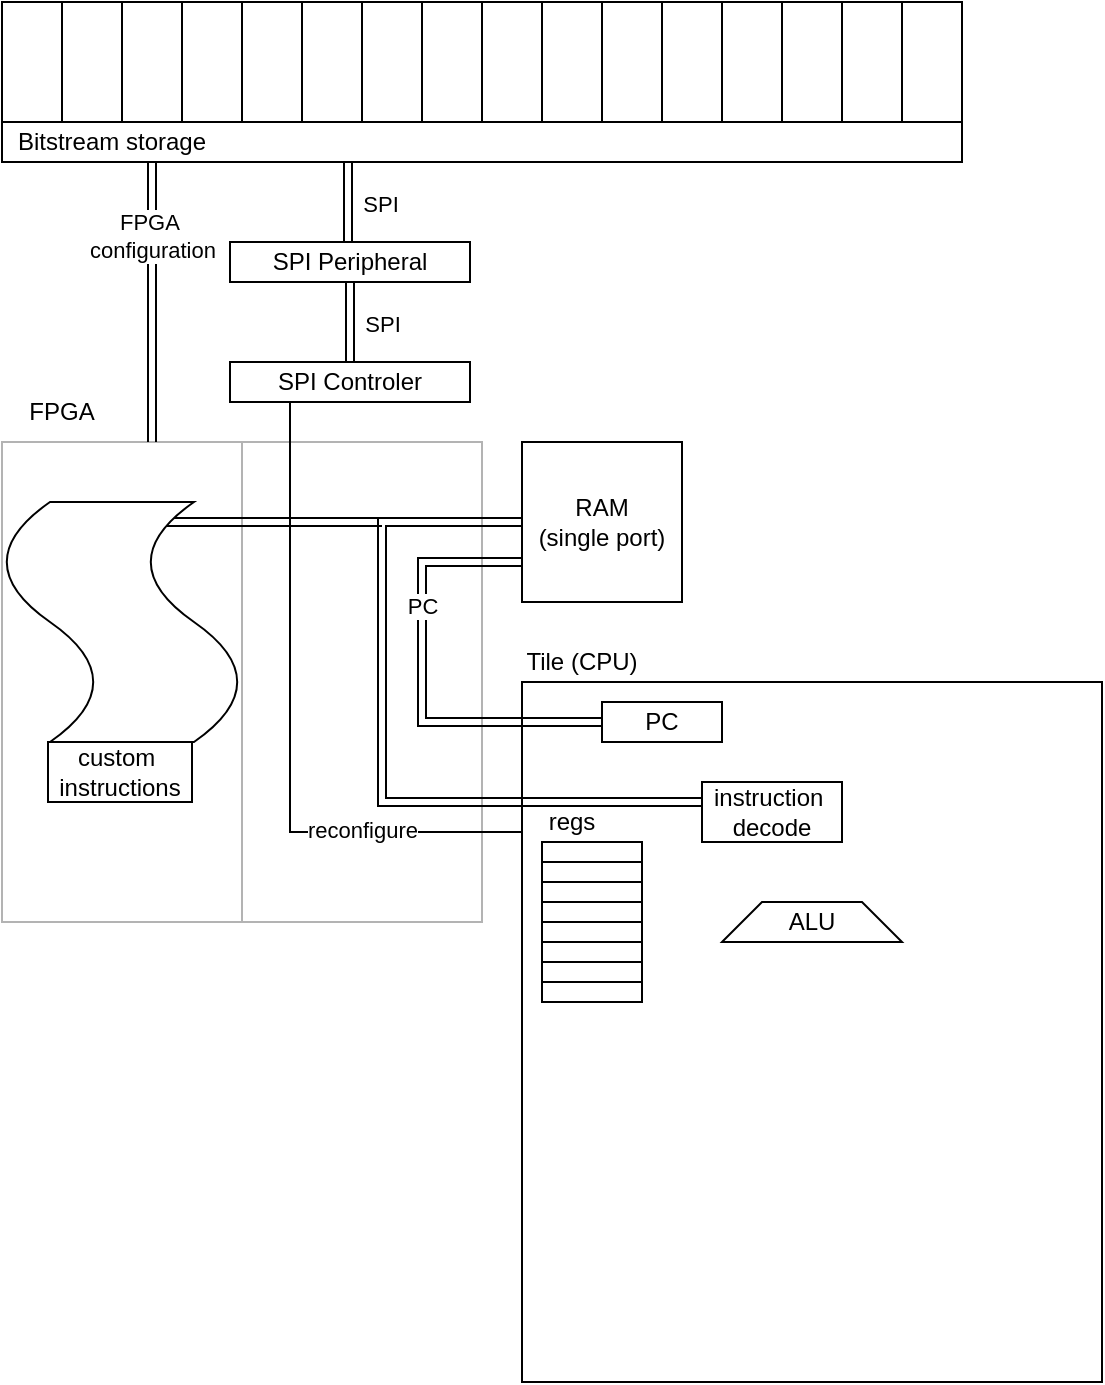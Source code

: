 <mxfile version="28.0.6" pages="2">
  <diagram name="Seite-1" id="oJpWy25tFQ_xTXEzw57-">
    <mxGraphModel dx="946" dy="679" grid="1" gridSize="10" guides="1" tooltips="1" connect="1" arrows="1" fold="1" page="1" pageScale="1" pageWidth="827" pageHeight="1169" math="0" shadow="0">
      <root>
        <mxCell id="0" />
        <mxCell id="1" parent="0" />
        <mxCell id="8RRBLdp_uV9ntfK7UGuj-2" value="" style="rounded=0;whiteSpace=wrap;html=1;strokeColor=#B3B3B3;fillColor=none;" parent="1" vertex="1">
          <mxGeometry x="240" y="240" width="120" height="240" as="geometry" />
        </mxCell>
        <mxCell id="8RRBLdp_uV9ntfK7UGuj-5" value="" style="rounded=0;whiteSpace=wrap;html=1;strokeColor=#B3B3B3;fillColor=none;" parent="1" vertex="1">
          <mxGeometry x="360" y="240" width="120" height="240" as="geometry" />
        </mxCell>
        <mxCell id="8RRBLdp_uV9ntfK7UGuj-6" value="FPGA" style="text;html=1;align=center;verticalAlign=middle;whiteSpace=wrap;rounded=0;" parent="1" vertex="1">
          <mxGeometry x="240" y="210" width="60" height="30" as="geometry" />
        </mxCell>
        <mxCell id="8RRBLdp_uV9ntfK7UGuj-30" value="RAM&lt;div&gt;(single port)&lt;/div&gt;" style="whiteSpace=wrap;html=1;aspect=fixed;" parent="1" vertex="1">
          <mxGeometry x="500" y="240" width="80" height="80" as="geometry" />
        </mxCell>
        <mxCell id="8RRBLdp_uV9ntfK7UGuj-33" value="" style="endArrow=classic;startArrow=classic;html=1;rounded=0;entryX=0;entryY=0.75;entryDx=0;entryDy=0;exitX=0;exitY=0.5;exitDx=0;exitDy=0;shape=link;" parent="1" source="8RRBLdp_uV9ntfK7UGuj-83" target="8RRBLdp_uV9ntfK7UGuj-30" edge="1">
          <mxGeometry width="50" height="50" relative="1" as="geometry">
            <mxPoint x="500" y="405" as="sourcePoint" />
            <mxPoint x="440" y="330" as="targetPoint" />
            <Array as="points">
              <mxPoint x="450" y="380" />
              <mxPoint x="450" y="300" />
            </Array>
          </mxGeometry>
        </mxCell>
        <mxCell id="8RRBLdp_uV9ntfK7UGuj-34" value="PC" style="edgeLabel;html=1;align=center;verticalAlign=middle;resizable=0;points=[];" parent="8RRBLdp_uV9ntfK7UGuj-33" vertex="1" connectable="0">
          <mxGeometry x="-0.043" relative="1" as="geometry">
            <mxPoint y="-43" as="offset" />
          </mxGeometry>
        </mxCell>
        <mxCell id="8RRBLdp_uV9ntfK7UGuj-35" value="SPI Controler" style="rounded=0;whiteSpace=wrap;html=1;" parent="1" vertex="1">
          <mxGeometry x="354" y="200" width="120" height="20" as="geometry" />
        </mxCell>
        <mxCell id="8RRBLdp_uV9ntfK7UGuj-36" value="" style="endArrow=none;html=1;rounded=0;exitX=0;exitY=0.75;exitDx=0;exitDy=0;entryX=0.25;entryY=1;entryDx=0;entryDy=0;" parent="1" target="8RRBLdp_uV9ntfK7UGuj-35" edge="1">
          <mxGeometry width="50" height="50" relative="1" as="geometry">
            <mxPoint x="500" y="435" as="sourcePoint" />
            <mxPoint x="490" y="300" as="targetPoint" />
            <Array as="points">
              <mxPoint x="384" y="435" />
            </Array>
          </mxGeometry>
        </mxCell>
        <mxCell id="8RRBLdp_uV9ntfK7UGuj-37" value="reconfigure" style="edgeLabel;html=1;align=center;verticalAlign=middle;resizable=0;points=[];" parent="8RRBLdp_uV9ntfK7UGuj-36" vertex="1" connectable="0">
          <mxGeometry x="-0.466" y="-1" relative="1" as="geometry">
            <mxPoint x="8" as="offset" />
          </mxGeometry>
        </mxCell>
        <mxCell id="8RRBLdp_uV9ntfK7UGuj-38" value="" style="endArrow=none;html=1;rounded=0;entryX=0;entryY=0.5;entryDx=0;entryDy=0;shape=link;" parent="1" target="8RRBLdp_uV9ntfK7UGuj-30" edge="1">
          <mxGeometry width="50" height="50" relative="1" as="geometry">
            <mxPoint x="590" y="420" as="sourcePoint" />
            <mxPoint x="490" y="300" as="targetPoint" />
            <Array as="points">
              <mxPoint x="430" y="420" />
              <mxPoint x="430" y="280" />
            </Array>
          </mxGeometry>
        </mxCell>
        <mxCell id="8RRBLdp_uV9ntfK7UGuj-39" value="" style="endArrow=none;html=1;rounded=0;shape=link;" parent="1" edge="1">
          <mxGeometry width="50" height="50" relative="1" as="geometry">
            <mxPoint x="300" y="280" as="sourcePoint" />
            <mxPoint x="430" y="280" as="targetPoint" />
          </mxGeometry>
        </mxCell>
        <mxCell id="8RRBLdp_uV9ntfK7UGuj-40" value="" style="rounded=0;whiteSpace=wrap;html=1;" parent="1" vertex="1">
          <mxGeometry x="240" y="20" width="30" height="60" as="geometry" />
        </mxCell>
        <mxCell id="8RRBLdp_uV9ntfK7UGuj-41" value="" style="rounded=0;whiteSpace=wrap;html=1;" parent="1" vertex="1">
          <mxGeometry x="270" y="20" width="30" height="60" as="geometry" />
        </mxCell>
        <mxCell id="8RRBLdp_uV9ntfK7UGuj-42" value="" style="rounded=0;whiteSpace=wrap;html=1;" parent="1" vertex="1">
          <mxGeometry x="300" y="20" width="30" height="60" as="geometry" />
        </mxCell>
        <mxCell id="8RRBLdp_uV9ntfK7UGuj-43" value="" style="rounded=0;whiteSpace=wrap;html=1;" parent="1" vertex="1">
          <mxGeometry x="330" y="20" width="30" height="60" as="geometry" />
        </mxCell>
        <mxCell id="8RRBLdp_uV9ntfK7UGuj-44" value="" style="rounded=0;whiteSpace=wrap;html=1;" parent="1" vertex="1">
          <mxGeometry x="360" y="20" width="30" height="60" as="geometry" />
        </mxCell>
        <mxCell id="8RRBLdp_uV9ntfK7UGuj-45" value="" style="rounded=0;whiteSpace=wrap;html=1;" parent="1" vertex="1">
          <mxGeometry x="390" y="20" width="30" height="60" as="geometry" />
        </mxCell>
        <mxCell id="8RRBLdp_uV9ntfK7UGuj-46" value="" style="rounded=0;whiteSpace=wrap;html=1;" parent="1" vertex="1">
          <mxGeometry x="420" y="20" width="30" height="60" as="geometry" />
        </mxCell>
        <mxCell id="8RRBLdp_uV9ntfK7UGuj-47" value="" style="rounded=0;whiteSpace=wrap;html=1;" parent="1" vertex="1">
          <mxGeometry x="450" y="20" width="30" height="60" as="geometry" />
        </mxCell>
        <mxCell id="8RRBLdp_uV9ntfK7UGuj-48" value="" style="rounded=0;whiteSpace=wrap;html=1;" parent="1" vertex="1">
          <mxGeometry x="480" y="20" width="30" height="60" as="geometry" />
        </mxCell>
        <mxCell id="8RRBLdp_uV9ntfK7UGuj-49" value="" style="rounded=0;whiteSpace=wrap;html=1;" parent="1" vertex="1">
          <mxGeometry x="510" y="20" width="30" height="60" as="geometry" />
        </mxCell>
        <mxCell id="8RRBLdp_uV9ntfK7UGuj-50" value="" style="rounded=0;whiteSpace=wrap;html=1;" parent="1" vertex="1">
          <mxGeometry x="540" y="20" width="30" height="60" as="geometry" />
        </mxCell>
        <mxCell id="8RRBLdp_uV9ntfK7UGuj-51" value="" style="rounded=0;whiteSpace=wrap;html=1;" parent="1" vertex="1">
          <mxGeometry x="570" y="20" width="30" height="60" as="geometry" />
        </mxCell>
        <mxCell id="8RRBLdp_uV9ntfK7UGuj-52" value="" style="rounded=0;whiteSpace=wrap;html=1;" parent="1" vertex="1">
          <mxGeometry x="600" y="20" width="30" height="60" as="geometry" />
        </mxCell>
        <mxCell id="8RRBLdp_uV9ntfK7UGuj-53" value="" style="rounded=0;whiteSpace=wrap;html=1;" parent="1" vertex="1">
          <mxGeometry x="630" y="20" width="30" height="60" as="geometry" />
        </mxCell>
        <mxCell id="8RRBLdp_uV9ntfK7UGuj-54" value="" style="rounded=0;whiteSpace=wrap;html=1;" parent="1" vertex="1">
          <mxGeometry x="660" y="20" width="30" height="60" as="geometry" />
        </mxCell>
        <mxCell id="8RRBLdp_uV9ntfK7UGuj-55" value="" style="rounded=0;whiteSpace=wrap;html=1;" parent="1" vertex="1">
          <mxGeometry x="690" y="20" width="30" height="60" as="geometry" />
        </mxCell>
        <mxCell id="8RRBLdp_uV9ntfK7UGuj-56" value="SPI Peripheral" style="rounded=0;whiteSpace=wrap;html=1;" parent="1" vertex="1">
          <mxGeometry x="354" y="140" width="120" height="20" as="geometry" />
        </mxCell>
        <mxCell id="8RRBLdp_uV9ntfK7UGuj-57" value="" style="endArrow=none;html=1;rounded=0;entryX=0.5;entryY=1;entryDx=0;entryDy=0;exitX=0.5;exitY=0;exitDx=0;exitDy=0;shape=link;" parent="1" source="8RRBLdp_uV9ntfK7UGuj-35" target="8RRBLdp_uV9ntfK7UGuj-56" edge="1">
          <mxGeometry width="50" height="50" relative="1" as="geometry">
            <mxPoint x="440" y="240" as="sourcePoint" />
            <mxPoint x="490" y="190" as="targetPoint" />
          </mxGeometry>
        </mxCell>
        <mxCell id="8RRBLdp_uV9ntfK7UGuj-58" value="SPI" style="edgeLabel;html=1;align=center;verticalAlign=middle;resizable=0;points=[];" parent="8RRBLdp_uV9ntfK7UGuj-57" vertex="1" connectable="0">
          <mxGeometry x="-0.054" y="-3" relative="1" as="geometry">
            <mxPoint x="13" as="offset" />
          </mxGeometry>
        </mxCell>
        <mxCell id="8RRBLdp_uV9ntfK7UGuj-61" value="" style="endArrow=none;html=1;rounded=0;exitX=0.625;exitY=0;exitDx=0;exitDy=0;exitPerimeter=0;shape=link;" parent="1" source="8RRBLdp_uV9ntfK7UGuj-2" edge="1">
          <mxGeometry width="50" height="50" relative="1" as="geometry">
            <mxPoint x="245" y="170" as="sourcePoint" />
            <mxPoint x="315" y="90" as="targetPoint" />
          </mxGeometry>
        </mxCell>
        <mxCell id="8RRBLdp_uV9ntfK7UGuj-62" value="FPGA&amp;nbsp;&lt;div&gt;configuration&lt;/div&gt;" style="edgeLabel;html=1;align=center;verticalAlign=middle;resizable=0;points=[];" parent="8RRBLdp_uV9ntfK7UGuj-61" vertex="1" connectable="0">
          <mxGeometry x="0.37" relative="1" as="geometry">
            <mxPoint as="offset" />
          </mxGeometry>
        </mxCell>
        <mxCell id="8RRBLdp_uV9ntfK7UGuj-63" value="" style="rounded=0;whiteSpace=wrap;html=1;" parent="1" vertex="1">
          <mxGeometry x="240" y="80" width="480" height="20" as="geometry" />
        </mxCell>
        <mxCell id="8RRBLdp_uV9ntfK7UGuj-29" value="Bitstream storage" style="text;html=1;align=center;verticalAlign=middle;whiteSpace=wrap;rounded=0;" parent="1" vertex="1">
          <mxGeometry x="240" y="80" width="110" height="20" as="geometry" />
        </mxCell>
        <mxCell id="8RRBLdp_uV9ntfK7UGuj-64" value="" style="endArrow=none;html=1;rounded=0;entryX=0.5;entryY=1;entryDx=0;entryDy=0;exitX=0.5;exitY=0;exitDx=0;exitDy=0;shape=link;" parent="1" edge="1">
          <mxGeometry width="50" height="50" relative="1" as="geometry">
            <mxPoint x="413" y="140" as="sourcePoint" />
            <mxPoint x="413" y="100" as="targetPoint" />
          </mxGeometry>
        </mxCell>
        <mxCell id="8RRBLdp_uV9ntfK7UGuj-65" value="SPI" style="edgeLabel;html=1;align=center;verticalAlign=middle;resizable=0;points=[];" parent="8RRBLdp_uV9ntfK7UGuj-64" vertex="1" connectable="0">
          <mxGeometry x="-0.054" y="-3" relative="1" as="geometry">
            <mxPoint x="13" as="offset" />
          </mxGeometry>
        </mxCell>
        <mxCell id="8RRBLdp_uV9ntfK7UGuj-66" value="" style="rounded=0;whiteSpace=wrap;html=1;fillColor=none;" parent="1" vertex="1">
          <mxGeometry x="500" y="360" width="290" height="350" as="geometry" />
        </mxCell>
        <mxCell id="8RRBLdp_uV9ntfK7UGuj-68" value="&lt;span style=&quot;float: none; color: rgb(0, 0, 0); display: inline !important;&quot;&gt;Tile&lt;/span&gt;&lt;span style=&quot;float: none; color: rgb(0, 0, 0); display: inline !important;&quot;&gt;&amp;nbsp;&lt;/span&gt;(CPU)" style="text;html=1;align=center;verticalAlign=middle;whiteSpace=wrap;rounded=0;" parent="1" vertex="1">
          <mxGeometry x="500" y="340" width="60" height="20" as="geometry" />
        </mxCell>
        <mxCell id="8RRBLdp_uV9ntfK7UGuj-69" value="" style="rounded=0;whiteSpace=wrap;html=1;" parent="1" vertex="1">
          <mxGeometry x="510" y="440" width="50" height="10" as="geometry" />
        </mxCell>
        <mxCell id="8RRBLdp_uV9ntfK7UGuj-70" value="" style="rounded=0;whiteSpace=wrap;html=1;" parent="1" vertex="1">
          <mxGeometry x="510" y="450" width="50" height="10" as="geometry" />
        </mxCell>
        <mxCell id="8RRBLdp_uV9ntfK7UGuj-71" value="" style="rounded=0;whiteSpace=wrap;html=1;" parent="1" vertex="1">
          <mxGeometry x="510" y="460" width="50" height="10" as="geometry" />
        </mxCell>
        <mxCell id="8RRBLdp_uV9ntfK7UGuj-72" value="" style="rounded=0;whiteSpace=wrap;html=1;" parent="1" vertex="1">
          <mxGeometry x="510" y="470" width="50" height="10" as="geometry" />
        </mxCell>
        <mxCell id="8RRBLdp_uV9ntfK7UGuj-77" value="" style="rounded=0;whiteSpace=wrap;html=1;" parent="1" vertex="1">
          <mxGeometry x="510" y="480" width="50" height="10" as="geometry" />
        </mxCell>
        <mxCell id="8RRBLdp_uV9ntfK7UGuj-78" value="" style="rounded=0;whiteSpace=wrap;html=1;" parent="1" vertex="1">
          <mxGeometry x="510" y="490" width="50" height="10" as="geometry" />
        </mxCell>
        <mxCell id="8RRBLdp_uV9ntfK7UGuj-79" value="" style="rounded=0;whiteSpace=wrap;html=1;" parent="1" vertex="1">
          <mxGeometry x="510" y="500" width="50" height="10" as="geometry" />
        </mxCell>
        <mxCell id="8RRBLdp_uV9ntfK7UGuj-80" value="" style="rounded=0;whiteSpace=wrap;html=1;" parent="1" vertex="1">
          <mxGeometry x="510" y="510" width="50" height="10" as="geometry" />
        </mxCell>
        <mxCell id="8RRBLdp_uV9ntfK7UGuj-81" value="regs" style="text;html=1;align=center;verticalAlign=middle;whiteSpace=wrap;rounded=0;" parent="1" vertex="1">
          <mxGeometry x="510" y="420" width="30" height="20" as="geometry" />
        </mxCell>
        <mxCell id="8RRBLdp_uV9ntfK7UGuj-82" value="instruction&amp;nbsp;&lt;div&gt;decode&lt;/div&gt;" style="rounded=0;whiteSpace=wrap;html=1;" parent="1" vertex="1">
          <mxGeometry x="590" y="410" width="70" height="30" as="geometry" />
        </mxCell>
        <mxCell id="8RRBLdp_uV9ntfK7UGuj-83" value="PC" style="rounded=0;whiteSpace=wrap;html=1;" parent="1" vertex="1">
          <mxGeometry x="540" y="370" width="60" height="20" as="geometry" />
        </mxCell>
        <mxCell id="8RRBLdp_uV9ntfK7UGuj-84" value="ALU" style="shape=trapezoid;perimeter=trapezoidPerimeter;whiteSpace=wrap;html=1;fixedSize=1;" parent="1" vertex="1">
          <mxGeometry x="600" y="470" width="90" height="20" as="geometry" />
        </mxCell>
        <mxCell id="8RRBLdp_uV9ntfK7UGuj-85" value="" style="shape=tape;whiteSpace=wrap;html=1;rotation=-90;" parent="1" vertex="1">
          <mxGeometry x="240" y="270" width="120" height="120" as="geometry" />
        </mxCell>
        <mxCell id="8RRBLdp_uV9ntfK7UGuj-86" value="custom&amp;nbsp;&lt;div&gt;instructions&lt;/div&gt;" style="rounded=0;whiteSpace=wrap;html=1;" parent="1" vertex="1">
          <mxGeometry x="263" y="390" width="72" height="30" as="geometry" />
        </mxCell>
      </root>
    </mxGraphModel>
  </diagram>
  <diagram id="BXZ44aPRAGuR7rQvakwj" name="Seite-2">
    <mxGraphModel dx="1650" dy="590" grid="1" gridSize="10" guides="1" tooltips="1" connect="1" arrows="1" fold="1" page="1" pageScale="1" pageWidth="827" pageHeight="1169" math="0" shadow="0">
      <root>
        <mxCell id="0" />
        <mxCell id="1" parent="0" />
        <mxCell id="N6gKC-X8Ik6-MvaNtXX--1" value="" style="endArrow=none;html=1;rounded=0;" edge="1" parent="1">
          <mxGeometry width="50" height="50" relative="1" as="geometry">
            <mxPoint x="440" y="240" as="sourcePoint" />
            <mxPoint x="440" y="400" as="targetPoint" />
          </mxGeometry>
        </mxCell>
        <mxCell id="N6gKC-X8Ik6-MvaNtXX--2" value="Single port RAM" style="text;html=1;align=center;verticalAlign=middle;whiteSpace=wrap;rounded=0;" vertex="1" parent="1">
          <mxGeometry x="440" y="240" width="100" height="30" as="geometry" />
        </mxCell>
        <mxCell id="N6gKC-X8Ik6-MvaNtXX--3" value="" style="endArrow=none;html=1;rounded=0;" edge="1" parent="1">
          <mxGeometry width="50" height="50" relative="1" as="geometry">
            <mxPoint x="440" y="480" as="sourcePoint" />
            <mxPoint x="440" y="710" as="targetPoint" />
          </mxGeometry>
        </mxCell>
        <mxCell id="N6gKC-X8Ik6-MvaNtXX--4" value="CPU" style="text;html=1;align=center;verticalAlign=middle;whiteSpace=wrap;rounded=0;" vertex="1" parent="1">
          <mxGeometry x="440" y="480" width="100" height="30" as="geometry" />
        </mxCell>
        <mxCell id="N6gKC-X8Ik6-MvaNtXX--5" value="" style="endArrow=classic;html=1;rounded=0;strokeWidth=3;" edge="1" parent="1">
          <mxGeometry width="50" height="50" relative="1" as="geometry">
            <mxPoint x="440" y="520" as="sourcePoint" />
            <mxPoint x="440" y="360" as="targetPoint" />
            <Array as="points">
              <mxPoint x="400" y="520" />
              <mxPoint x="400" y="360" />
            </Array>
          </mxGeometry>
        </mxCell>
        <mxCell id="N6gKC-X8Ik6-MvaNtXX--6" value="addr_spram [11:0]" style="edgeLabel;html=1;align=center;verticalAlign=middle;resizable=0;points=[];" vertex="1" connectable="0" parent="N6gKC-X8Ik6-MvaNtXX--5">
          <mxGeometry x="0.05" relative="1" as="geometry">
            <mxPoint as="offset" />
          </mxGeometry>
        </mxCell>
        <mxCell id="N6gKC-X8Ik6-MvaNtXX--7" value="" style="endArrow=classic;html=1;rounded=0;strokeWidth=3;" edge="1" parent="1">
          <mxGeometry width="50" height="50" relative="1" as="geometry">
            <mxPoint x="440" y="540" as="sourcePoint" />
            <mxPoint x="440" y="340" as="targetPoint" />
            <Array as="points">
              <mxPoint x="340" y="540" />
              <mxPoint x="340" y="340" />
            </Array>
          </mxGeometry>
        </mxCell>
        <mxCell id="N6gKC-X8Ik6-MvaNtXX--8" value="data_o [8:0]" style="edgeLabel;html=1;align=center;verticalAlign=middle;resizable=0;points=[];" vertex="1" connectable="0" parent="N6gKC-X8Ik6-MvaNtXX--7">
          <mxGeometry x="0.241" relative="1" as="geometry">
            <mxPoint as="offset" />
          </mxGeometry>
        </mxCell>
        <mxCell id="N6gKC-X8Ik6-MvaNtXX--9" value="" style="endArrow=classic;html=1;rounded=0;strokeWidth=3;" edge="1" parent="1">
          <mxGeometry width="50" height="50" relative="1" as="geometry">
            <mxPoint x="440" y="320" as="sourcePoint" />
            <mxPoint x="440" y="560" as="targetPoint" />
            <Array as="points">
              <mxPoint x="290" y="320" />
              <mxPoint x="290" y="560" />
            </Array>
          </mxGeometry>
        </mxCell>
        <mxCell id="N6gKC-X8Ik6-MvaNtXX--10" value="data_i [8:0]" style="edgeLabel;html=1;align=center;verticalAlign=middle;resizable=0;points=[];" vertex="1" connectable="0" parent="N6gKC-X8Ik6-MvaNtXX--9">
          <mxGeometry x="0.106" y="1" relative="1" as="geometry">
            <mxPoint as="offset" />
          </mxGeometry>
        </mxCell>
        <mxCell id="N6gKC-X8Ik6-MvaNtXX--11" value="" style="endArrow=classic;html=1;rounded=0;" edge="1" parent="1">
          <mxGeometry width="50" height="50" relative="1" as="geometry">
            <mxPoint x="440" y="590" as="sourcePoint" />
            <mxPoint x="440" y="290" as="targetPoint" />
            <Array as="points">
              <mxPoint x="240" y="590" />
              <mxPoint x="240" y="290" />
            </Array>
          </mxGeometry>
        </mxCell>
        <mxCell id="N6gKC-X8Ik6-MvaNtXX--12" value="rw" style="edgeLabel;html=1;align=center;verticalAlign=middle;resizable=0;points=[];" vertex="1" connectable="0" parent="N6gKC-X8Ik6-MvaNtXX--11">
          <mxGeometry x="0.15" y="-1" relative="1" as="geometry">
            <mxPoint as="offset" />
          </mxGeometry>
        </mxCell>
        <mxCell id="N6gKC-X8Ik6-MvaNtXX--13" value="" style="endArrow=none;html=1;rounded=0;" edge="1" parent="1">
          <mxGeometry width="50" height="50" relative="1" as="geometry">
            <mxPoint x="440" y="160" as="sourcePoint" />
            <mxPoint x="120" y="160" as="targetPoint" />
          </mxGeometry>
        </mxCell>
        <mxCell id="N6gKC-X8Ik6-MvaNtXX--14" value="SPI Controller" style="text;html=1;align=center;verticalAlign=middle;whiteSpace=wrap;rounded=0;" vertex="1" parent="1">
          <mxGeometry x="120" y="130" width="60" height="30" as="geometry" />
        </mxCell>
        <mxCell id="N6gKC-X8Ik6-MvaNtXX--16" value="" style="endArrow=classic;html=1;rounded=0;" edge="1" parent="1">
          <mxGeometry width="50" height="50" relative="1" as="geometry">
            <mxPoint x="440" y="610" as="sourcePoint" />
            <mxPoint x="200" y="160" as="targetPoint" />
            <Array as="points">
              <mxPoint x="200" y="610" />
            </Array>
          </mxGeometry>
        </mxCell>
        <mxCell id="N6gKC-X8Ik6-MvaNtXX--17" value="mode" style="edgeLabel;html=1;align=center;verticalAlign=middle;resizable=0;points=[];" vertex="1" connectable="0" parent="N6gKC-X8Ik6-MvaNtXX--16">
          <mxGeometry x="0.627" y="3" relative="1" as="geometry">
            <mxPoint as="offset" />
          </mxGeometry>
        </mxCell>
        <mxCell id="N6gKC-X8Ik6-MvaNtXX--18" value="" style="endArrow=classic;html=1;rounded=0;entryX=0.75;entryY=1;entryDx=0;entryDy=0;" edge="1" parent="1" target="N6gKC-X8Ik6-MvaNtXX--14">
          <mxGeometry width="50" height="50" relative="1" as="geometry">
            <mxPoint x="440" y="630" as="sourcePoint" />
            <mxPoint x="440" y="420" as="targetPoint" />
            <Array as="points">
              <mxPoint x="165" y="630" />
            </Array>
          </mxGeometry>
        </mxCell>
        <mxCell id="N6gKC-X8Ik6-MvaNtXX--19" value="trigger_reconfig" style="edgeLabel;html=1;align=center;verticalAlign=middle;resizable=0;points=[];" vertex="1" connectable="0" parent="N6gKC-X8Ik6-MvaNtXX--18">
          <mxGeometry x="0.197" y="-1" relative="1" as="geometry">
            <mxPoint x="-16" y="1" as="offset" />
          </mxGeometry>
        </mxCell>
        <mxCell id="N6gKC-X8Ik6-MvaNtXX--20" value="left pins tile&lt;div&gt;- 1 out&lt;/div&gt;&lt;div&gt;- 8 in&lt;/div&gt;" style="text;html=1;align=center;verticalAlign=middle;whiteSpace=wrap;rounded=0;" vertex="1" parent="1">
          <mxGeometry x="560" y="520" width="200" height="30" as="geometry" />
        </mxCell>
        <mxCell id="BL4QxcK8-Q_3k4cYV0km-1" value="" style="endArrow=none;html=1;rounded=0;entryX=0.75;entryY=0;entryDx=0;entryDy=0;" edge="1" parent="1" target="N6gKC-X8Ik6-MvaNtXX--2">
          <mxGeometry width="50" height="50" relative="1" as="geometry">
            <mxPoint x="440" y="240" as="sourcePoint" />
            <mxPoint x="470" y="210" as="targetPoint" />
          </mxGeometry>
        </mxCell>
        <mxCell id="BL4QxcK8-Q_3k4cYV0km-4" value="" style="endArrow=none;html=1;rounded=0;entryX=0.75;entryY=0;entryDx=0;entryDy=0;" edge="1" parent="1" target="N6gKC-X8Ik6-MvaNtXX--4">
          <mxGeometry width="50" height="50" relative="1" as="geometry">
            <mxPoint x="440" y="480" as="sourcePoint" />
            <mxPoint x="470" y="450" as="targetPoint" />
          </mxGeometry>
        </mxCell>
        <mxCell id="BL4QxcK8-Q_3k4cYV0km-5" value="" style="endArrow=classic;html=1;rounded=0;strokeWidth=2;endFill=1;" edge="1" parent="1">
          <mxGeometry width="50" height="50" relative="1" as="geometry">
            <mxPoint x="340" y="340" as="sourcePoint" />
            <mxPoint x="340" y="160" as="targetPoint" />
          </mxGeometry>
        </mxCell>
        <mxCell id="BL4QxcK8-Q_3k4cYV0km-6" value="configure_slot [3:0]" style="edgeLabel;html=1;align=center;verticalAlign=middle;resizable=0;points=[];" vertex="1" connectable="0" parent="BL4QxcK8-Q_3k4cYV0km-5">
          <mxGeometry x="0.415" relative="1" as="geometry">
            <mxPoint as="offset" />
          </mxGeometry>
        </mxCell>
        <mxCell id="BL4QxcK8-Q_3k4cYV0km-7" value="" style="endArrow=classic;html=1;rounded=0;fillColor=#f8cecc;strokeColor=#b85450;" edge="1" parent="1">
          <mxGeometry width="50" height="50" relative="1" as="geometry">
            <mxPoint x="40" y="670" as="sourcePoint" />
            <mxPoint x="440" y="670" as="targetPoint" />
          </mxGeometry>
        </mxCell>
        <mxCell id="BL4QxcK8-Q_3k4cYV0km-8" value="fpga_busy ???" style="edgeLabel;html=1;align=center;verticalAlign=middle;resizable=0;points=[];" vertex="1" connectable="0" parent="BL4QxcK8-Q_3k4cYV0km-7">
          <mxGeometry x="0.277" y="1" relative="1" as="geometry">
            <mxPoint x="-15" y="11" as="offset" />
          </mxGeometry>
        </mxCell>
        <mxCell id="BL4QxcK8-Q_3k4cYV0km-9" value="" style="endArrow=none;html=1;rounded=0;" edge="1" parent="1">
          <mxGeometry width="50" height="50" relative="1" as="geometry">
            <mxPoint x="-40" y="510" as="sourcePoint" />
            <mxPoint x="-40" y="260" as="targetPoint" />
          </mxGeometry>
        </mxCell>
        <mxCell id="BL4QxcK8-Q_3k4cYV0km-11" value="" style="endArrow=none;html=1;rounded=0;entryX=0.75;entryY=0;entryDx=0;entryDy=0;" edge="1" parent="1">
          <mxGeometry width="50" height="50" relative="1" as="geometry">
            <mxPoint x="-114" y="260" as="sourcePoint" />
            <mxPoint x="-39" y="260" as="targetPoint" />
          </mxGeometry>
        </mxCell>
        <mxCell id="BL4QxcK8-Q_3k4cYV0km-12" value="Custom Instruction" style="text;html=1;align=center;verticalAlign=middle;whiteSpace=wrap;rounded=0;" vertex="1" parent="1">
          <mxGeometry x="-150" y="260" width="110" height="30" as="geometry" />
        </mxCell>
        <mxCell id="BL4QxcK8-Q_3k4cYV0km-13" value="" style="endArrow=classic;html=1;rounded=0;strokeWidth=3;" edge="1" parent="1">
          <mxGeometry width="50" height="50" relative="1" as="geometry">
            <mxPoint x="290" y="320" as="sourcePoint" />
            <mxPoint x="-40" y="320" as="targetPoint" />
          </mxGeometry>
        </mxCell>
      </root>
    </mxGraphModel>
  </diagram>
</mxfile>
